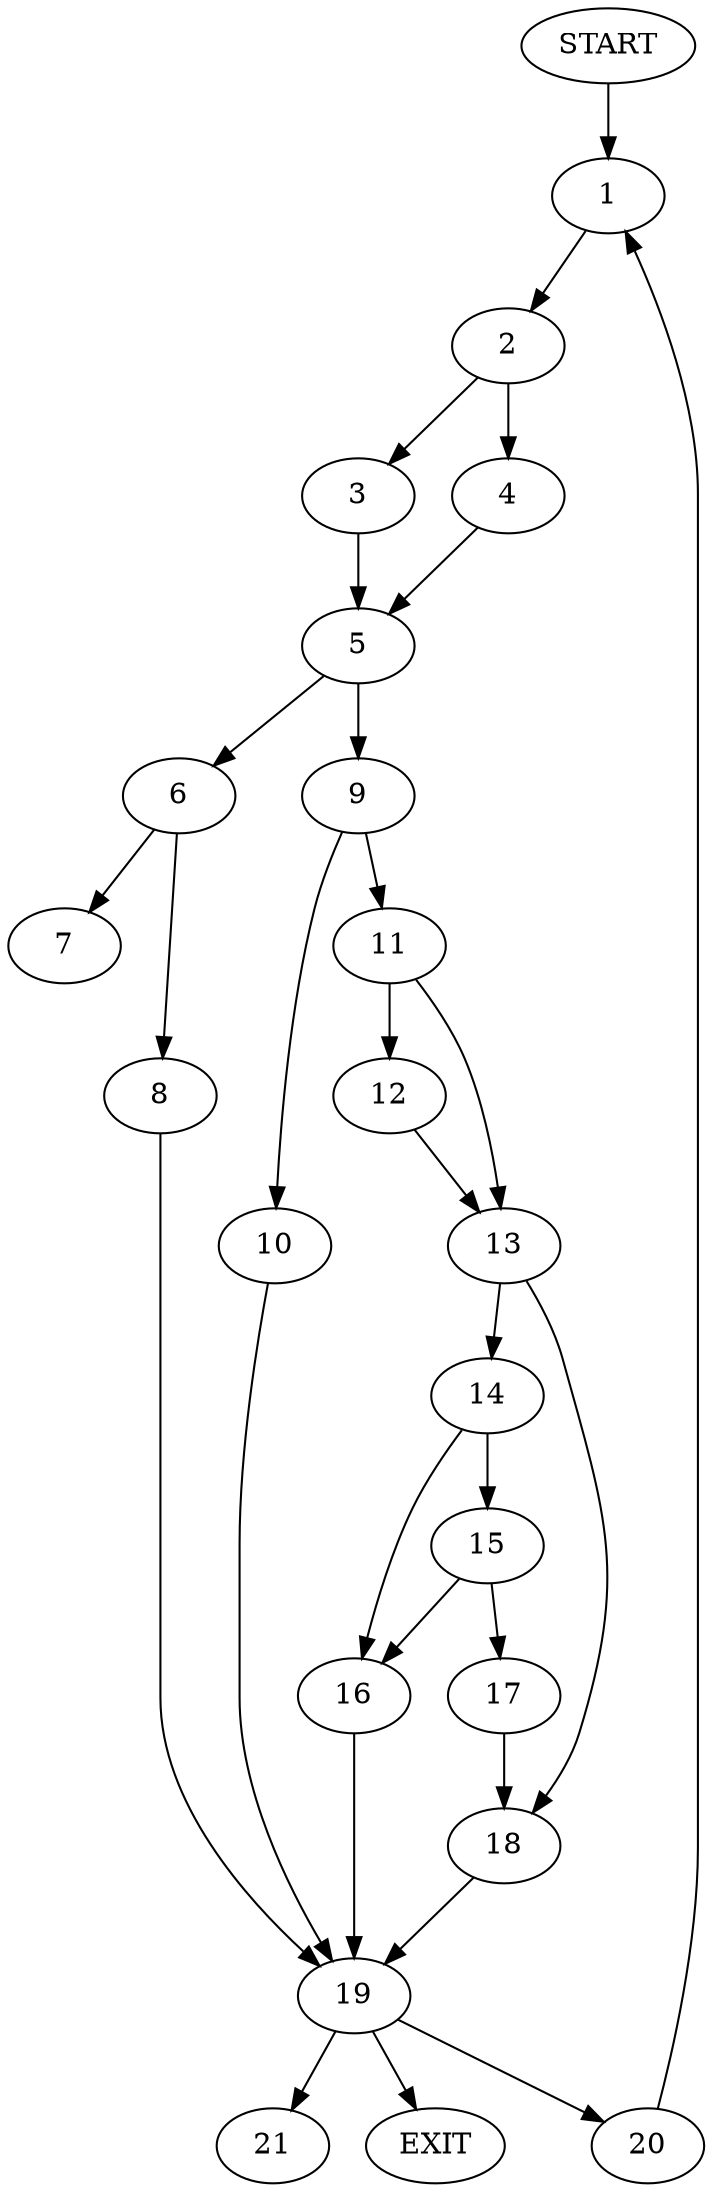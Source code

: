 digraph { 
0 [label="START"];
1;
2;
3;
4;
5;
6;
7;
8;
9;
10;
11;
12;
13;
14;
15;
16;
17;
18;
19;
20;
21;
22[label="EXIT"];
0 -> 1;
1 -> 2;
2 -> 3;
2 -> 4;
3 -> 5;
4 -> 5;
5 -> 6;
5 -> 9;
6 -> 7;
6 -> 8;
8 -> 19;
9 -> 10;
9 -> 11;
10 -> 19;
11 -> 12;
11 -> 13;
12 -> 13;
13 -> 14;
13 -> 18;
14 -> 16;
14 -> 15;
15 -> 16;
15 -> 17;
16 -> 19;
17 -> 18;
18 -> 19;
19 -> 22;
19 -> 20;
19:s2 -> 21;
20 -> 1;
}